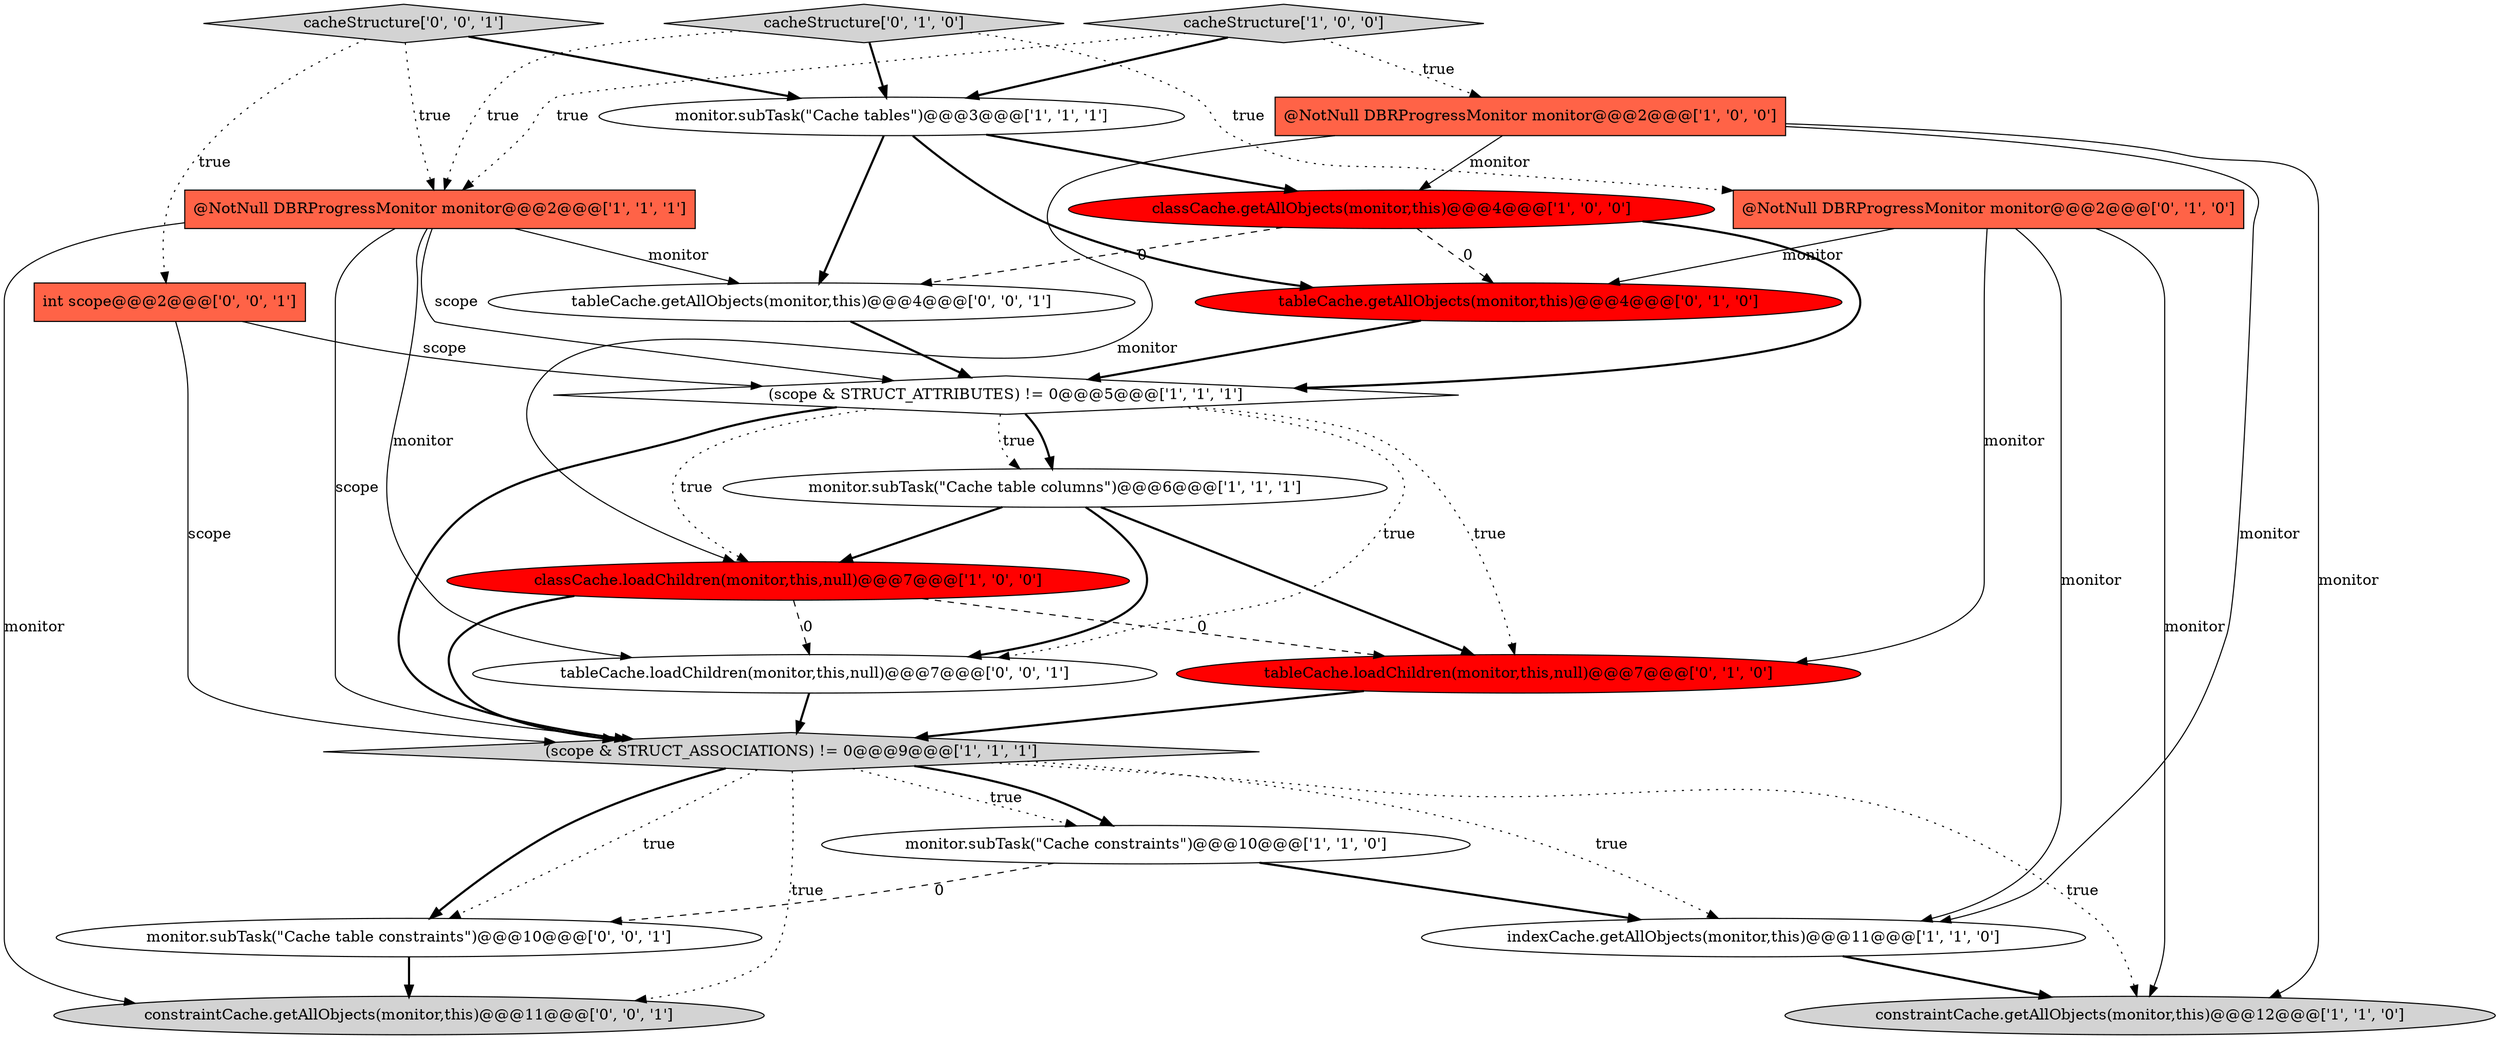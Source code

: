 digraph {
11 [style = filled, label = "cacheStructure['1', '0', '0']", fillcolor = lightgray, shape = diamond image = "AAA0AAABBB1BBB"];
3 [style = filled, label = "monitor.subTask(\"Cache table columns\")@@@6@@@['1', '1', '1']", fillcolor = white, shape = ellipse image = "AAA0AAABBB1BBB"];
2 [style = filled, label = "(scope & STRUCT_ASSOCIATIONS) != 0@@@9@@@['1', '1', '1']", fillcolor = lightgray, shape = diamond image = "AAA0AAABBB1BBB"];
13 [style = filled, label = "@NotNull DBRProgressMonitor monitor@@@2@@@['0', '1', '0']", fillcolor = tomato, shape = box image = "AAA0AAABBB2BBB"];
4 [style = filled, label = "classCache.loadChildren(monitor,this,null)@@@7@@@['1', '0', '0']", fillcolor = red, shape = ellipse image = "AAA1AAABBB1BBB"];
7 [style = filled, label = "(scope & STRUCT_ATTRIBUTES) != 0@@@5@@@['1', '1', '1']", fillcolor = white, shape = diamond image = "AAA0AAABBB1BBB"];
14 [style = filled, label = "cacheStructure['0', '1', '0']", fillcolor = lightgray, shape = diamond image = "AAA0AAABBB2BBB"];
8 [style = filled, label = "indexCache.getAllObjects(monitor,this)@@@11@@@['1', '1', '0']", fillcolor = white, shape = ellipse image = "AAA0AAABBB1BBB"];
16 [style = filled, label = "tableCache.loadChildren(monitor,this,null)@@@7@@@['0', '0', '1']", fillcolor = white, shape = ellipse image = "AAA0AAABBB3BBB"];
12 [style = filled, label = "tableCache.loadChildren(monitor,this,null)@@@7@@@['0', '1', '0']", fillcolor = red, shape = ellipse image = "AAA1AAABBB2BBB"];
1 [style = filled, label = "@NotNull DBRProgressMonitor monitor@@@2@@@['1', '0', '0']", fillcolor = tomato, shape = box image = "AAA0AAABBB1BBB"];
0 [style = filled, label = "monitor.subTask(\"Cache constraints\")@@@10@@@['1', '1', '0']", fillcolor = white, shape = ellipse image = "AAA0AAABBB1BBB"];
19 [style = filled, label = "cacheStructure['0', '0', '1']", fillcolor = lightgray, shape = diamond image = "AAA0AAABBB3BBB"];
10 [style = filled, label = "classCache.getAllObjects(monitor,this)@@@4@@@['1', '0', '0']", fillcolor = red, shape = ellipse image = "AAA1AAABBB1BBB"];
20 [style = filled, label = "constraintCache.getAllObjects(monitor,this)@@@11@@@['0', '0', '1']", fillcolor = lightgray, shape = ellipse image = "AAA0AAABBB3BBB"];
15 [style = filled, label = "tableCache.getAllObjects(monitor,this)@@@4@@@['0', '1', '0']", fillcolor = red, shape = ellipse image = "AAA1AAABBB2BBB"];
5 [style = filled, label = "constraintCache.getAllObjects(monitor,this)@@@12@@@['1', '1', '0']", fillcolor = lightgray, shape = ellipse image = "AAA0AAABBB1BBB"];
21 [style = filled, label = "monitor.subTask(\"Cache table constraints\")@@@10@@@['0', '0', '1']", fillcolor = white, shape = ellipse image = "AAA0AAABBB3BBB"];
6 [style = filled, label = "monitor.subTask(\"Cache tables\")@@@3@@@['1', '1', '1']", fillcolor = white, shape = ellipse image = "AAA0AAABBB1BBB"];
9 [style = filled, label = "@NotNull DBRProgressMonitor monitor@@@2@@@['1', '1', '1']", fillcolor = tomato, shape = box image = "AAA0AAABBB1BBB"];
17 [style = filled, label = "tableCache.getAllObjects(monitor,this)@@@4@@@['0', '0', '1']", fillcolor = white, shape = ellipse image = "AAA0AAABBB3BBB"];
18 [style = filled, label = "int scope@@@2@@@['0', '0', '1']", fillcolor = tomato, shape = box image = "AAA0AAABBB3BBB"];
2->20 [style = dotted, label="true"];
6->17 [style = bold, label=""];
10->15 [style = dashed, label="0"];
2->0 [style = dotted, label="true"];
1->4 [style = solid, label="monitor"];
4->16 [style = dashed, label="0"];
15->7 [style = bold, label=""];
9->20 [style = solid, label="monitor"];
11->1 [style = dotted, label="true"];
9->16 [style = solid, label="monitor"];
11->6 [style = bold, label=""];
19->18 [style = dotted, label="true"];
11->9 [style = dotted, label="true"];
2->21 [style = dotted, label="true"];
4->2 [style = bold, label=""];
3->12 [style = bold, label=""];
3->16 [style = bold, label=""];
16->2 [style = bold, label=""];
18->7 [style = solid, label="scope"];
19->6 [style = bold, label=""];
9->7 [style = solid, label="scope"];
13->15 [style = solid, label="monitor"];
10->7 [style = bold, label=""];
3->4 [style = bold, label=""];
7->3 [style = bold, label=""];
6->15 [style = bold, label=""];
14->13 [style = dotted, label="true"];
7->12 [style = dotted, label="true"];
4->12 [style = dashed, label="0"];
17->7 [style = bold, label=""];
18->2 [style = solid, label="scope"];
13->12 [style = solid, label="monitor"];
12->2 [style = bold, label=""];
2->0 [style = bold, label=""];
21->20 [style = bold, label=""];
8->5 [style = bold, label=""];
13->8 [style = solid, label="monitor"];
13->5 [style = solid, label="monitor"];
2->21 [style = bold, label=""];
7->2 [style = bold, label=""];
7->3 [style = dotted, label="true"];
0->21 [style = dashed, label="0"];
6->10 [style = bold, label=""];
7->4 [style = dotted, label="true"];
19->9 [style = dotted, label="true"];
9->17 [style = solid, label="monitor"];
0->8 [style = bold, label=""];
7->16 [style = dotted, label="true"];
10->17 [style = dashed, label="0"];
14->9 [style = dotted, label="true"];
1->10 [style = solid, label="monitor"];
2->5 [style = dotted, label="true"];
14->6 [style = bold, label=""];
9->2 [style = solid, label="scope"];
1->8 [style = solid, label="monitor"];
2->8 [style = dotted, label="true"];
1->5 [style = solid, label="monitor"];
}
